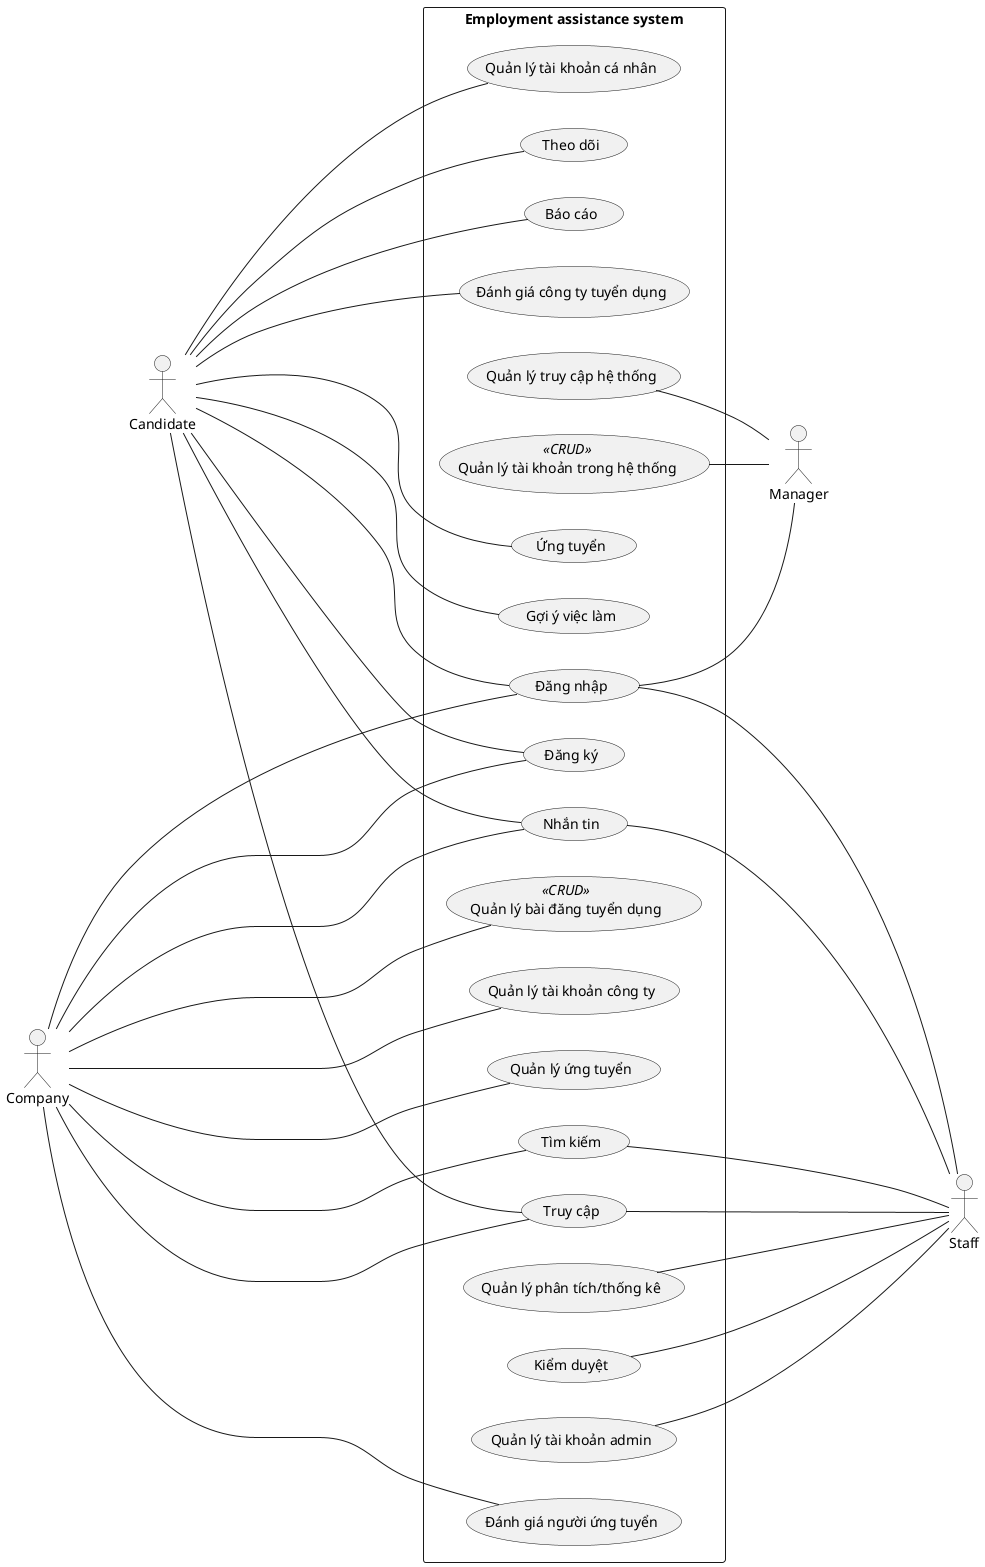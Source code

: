@startuml UsecaseTongQuat
left to right direction

actor "Staff" as nhanVien
actor "Manager" as quanLy
actor "Candidate" as nguoiUngTuyen
actor "Company" as congTy

rectangle "Employment assistance system" {
    usecase "Đăng nhập" as dangNhap
    usecase "Đăng ký" as dangKy
    usecase "Quản lý bài đăng tuyển dụng" as quanLyBaiDang <<CRUD>>
    usecase "Theo dõi" as theoDoi
    usecase "Báo cáo" as baoCao
    usecase "Đánh giá công ty tuyển dụng" as danhGiaCongTyTuyenDung
    usecase "Quản lý tài khoản cá nhân" as quanLyTaiKhoanCaNhan
    usecase "Quản lý tài khoản công ty" as quanLyTaiKhoanCongTy
    usecase "Ứng tuyển" as ungTuyen
    usecase "Quản lý ứng tuyển" as quanLyUngTuyen
    usecase "Nhắn tin" as nhanTin
    usecase "Tìm kiếm" as timKiem
    usecase "Truy cập" as truyCap
    usecase "Quản lý phân tích/thống kê" as quanLyPhanTich
    usecase "Kiểm duyệt" as kiemDuyet
    usecase "Quản lý truy cập hệ thống" as quanLyTruyCap
    usecase "Quản lý tài khoản admin" as quanLyTaiKhoanAdmin
    usecase "Đánh giá người ứng tuyển" as danhGiaNguoiUngTuyen
    usecase "Quản lý tài khoản trong hệ thống" as quanLyTaiKhoan <<CRUD>>
    usecase "Gợi ý việc làm" as goiYViecLam
}

dangNhap ---- nhanVien
nhanTin ---- nhanVien
timKiem ---- nhanVien
truyCap ---- nhanVien
quanLyPhanTich ---- nhanVien
kiemDuyet ---- nhanVien
quanLyTaiKhoanAdmin ---- nhanVien

quanLy -- dangNhap
quanLyTruyCap -- quanLy
quanLyTaiKhoan -- quanLy

nguoiUngTuyen ----- dangNhap
nguoiUngTuyen ----- dangKy
nguoiUngTuyen ----- theoDoi
nguoiUngTuyen ----- baoCao
nguoiUngTuyen ----- danhGiaCongTyTuyenDung
nguoiUngTuyen ----- quanLyTaiKhoanCaNhan
nguoiUngTuyen ----- ungTuyen
nguoiUngTuyen ----- nhanTin
nguoiUngTuyen ----- truyCap

congTy --- dangNhap
congTy ------ dangKy
congTy ------ quanLyBaiDang
congTy ------ quanLyTaiKhoanCongTy
congTy ------ quanLyUngTuyen
congTy ------ nhanTin
congTy ------ timKiem
congTy ------ truyCap
congTy ------ danhGiaNguoiUngTuyen

nguoiUngTuyen -- goiYViecLam
@enduml